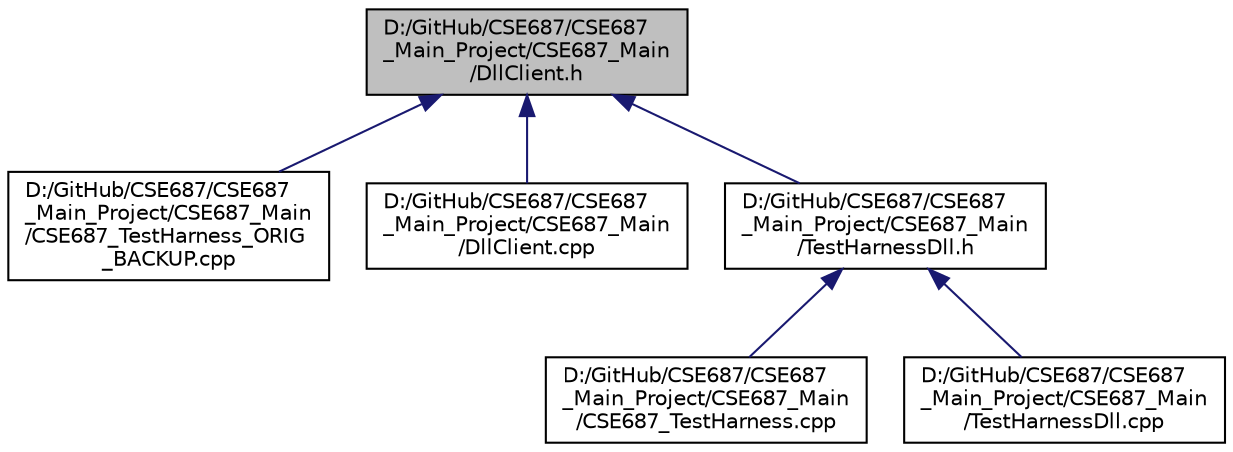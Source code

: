 digraph "D:/GitHub/CSE687/CSE687_Main_Project/CSE687_Main/DllClient.h"
{
 // LATEX_PDF_SIZE
  edge [fontname="Helvetica",fontsize="10",labelfontname="Helvetica",labelfontsize="10"];
  node [fontname="Helvetica",fontsize="10",shape=record];
  Node1 [label="D:/GitHub/CSE687/CSE687\l_Main_Project/CSE687_Main\l/DllClient.h",height=0.2,width=0.4,color="black", fillcolor="grey75", style="filled", fontcolor="black",tooltip=" "];
  Node1 -> Node2 [dir="back",color="midnightblue",fontsize="10",style="solid"];
  Node2 [label="D:/GitHub/CSE687/CSE687\l_Main_Project/CSE687_Main\l/CSE687_TestHarness_ORIG\l_BACKUP.cpp",height=0.2,width=0.4,color="black", fillcolor="white", style="filled",URL="$_c_s_e687___test_harness___o_r_i_g___b_a_c_k_u_p_8cpp.html",tooltip=" "];
  Node1 -> Node3 [dir="back",color="midnightblue",fontsize="10",style="solid"];
  Node3 [label="D:/GitHub/CSE687/CSE687\l_Main_Project/CSE687_Main\l/DllClient.cpp",height=0.2,width=0.4,color="black", fillcolor="white", style="filled",URL="$_dll_client_8cpp.html",tooltip=" "];
  Node1 -> Node4 [dir="back",color="midnightblue",fontsize="10",style="solid"];
  Node4 [label="D:/GitHub/CSE687/CSE687\l_Main_Project/CSE687_Main\l/TestHarnessDll.h",height=0.2,width=0.4,color="black", fillcolor="white", style="filled",URL="$_test_harness_dll_8h.html",tooltip=" "];
  Node4 -> Node5 [dir="back",color="midnightblue",fontsize="10",style="solid"];
  Node5 [label="D:/GitHub/CSE687/CSE687\l_Main_Project/CSE687_Main\l/CSE687_TestHarness.cpp",height=0.2,width=0.4,color="black", fillcolor="white", style="filled",URL="$_c_s_e687___test_harness_8cpp.html",tooltip=" "];
  Node4 -> Node6 [dir="back",color="midnightblue",fontsize="10",style="solid"];
  Node6 [label="D:/GitHub/CSE687/CSE687\l_Main_Project/CSE687_Main\l/TestHarnessDll.cpp",height=0.2,width=0.4,color="black", fillcolor="white", style="filled",URL="$_test_harness_dll_8cpp.html",tooltip=" "];
}
